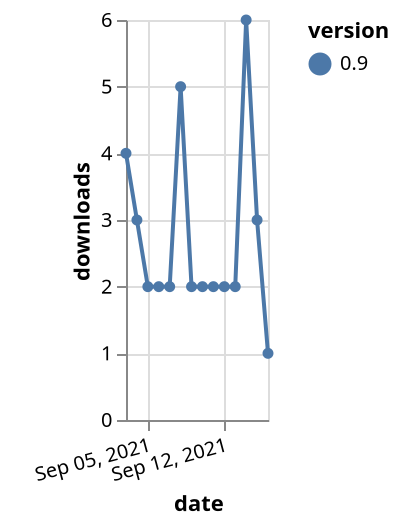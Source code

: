 {"$schema": "https://vega.github.io/schema/vega-lite/v5.json", "description": "A simple bar chart with embedded data.", "data": {"values": [{"date": "2021-09-03", "total": 4750, "delta": 4, "version": "0.9"}, {"date": "2021-09-04", "total": 4753, "delta": 3, "version": "0.9"}, {"date": "2021-09-05", "total": 4755, "delta": 2, "version": "0.9"}, {"date": "2021-09-06", "total": 4757, "delta": 2, "version": "0.9"}, {"date": "2021-09-07", "total": 4759, "delta": 2, "version": "0.9"}, {"date": "2021-09-08", "total": 4764, "delta": 5, "version": "0.9"}, {"date": "2021-09-09", "total": 4766, "delta": 2, "version": "0.9"}, {"date": "2021-09-10", "total": 4768, "delta": 2, "version": "0.9"}, {"date": "2021-09-11", "total": 4770, "delta": 2, "version": "0.9"}, {"date": "2021-09-12", "total": 4772, "delta": 2, "version": "0.9"}, {"date": "2021-09-13", "total": 4774, "delta": 2, "version": "0.9"}, {"date": "2021-09-14", "total": 4780, "delta": 6, "version": "0.9"}, {"date": "2021-09-15", "total": 4783, "delta": 3, "version": "0.9"}, {"date": "2021-09-16", "total": 4784, "delta": 1, "version": "0.9"}]}, "width": "container", "mark": {"type": "line", "point": {"filled": true}}, "encoding": {"x": {"field": "date", "type": "temporal", "timeUnit": "yearmonthdate", "title": "date", "axis": {"labelAngle": -15}}, "y": {"field": "delta", "type": "quantitative", "title": "downloads"}, "color": {"field": "version", "type": "nominal"}, "tooltip": {"field": "delta"}}}